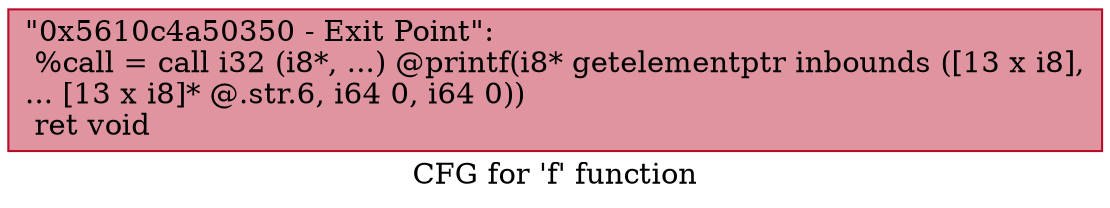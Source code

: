 digraph "CFG for 'f' function" {
	label="CFG for 'f' function";

	Node0x5610c4a50350 [shape=record,color="#b70d28ff", style=filled, fillcolor="#b70d2870",label="{\"0x5610c4a50350 - Exit Point\":\l  %call = call i32 (i8*, ...) @printf(i8* getelementptr inbounds ([13 x i8],\l... [13 x i8]* @.str.6, i64 0, i64 0))\l  ret void\l}"];
}
